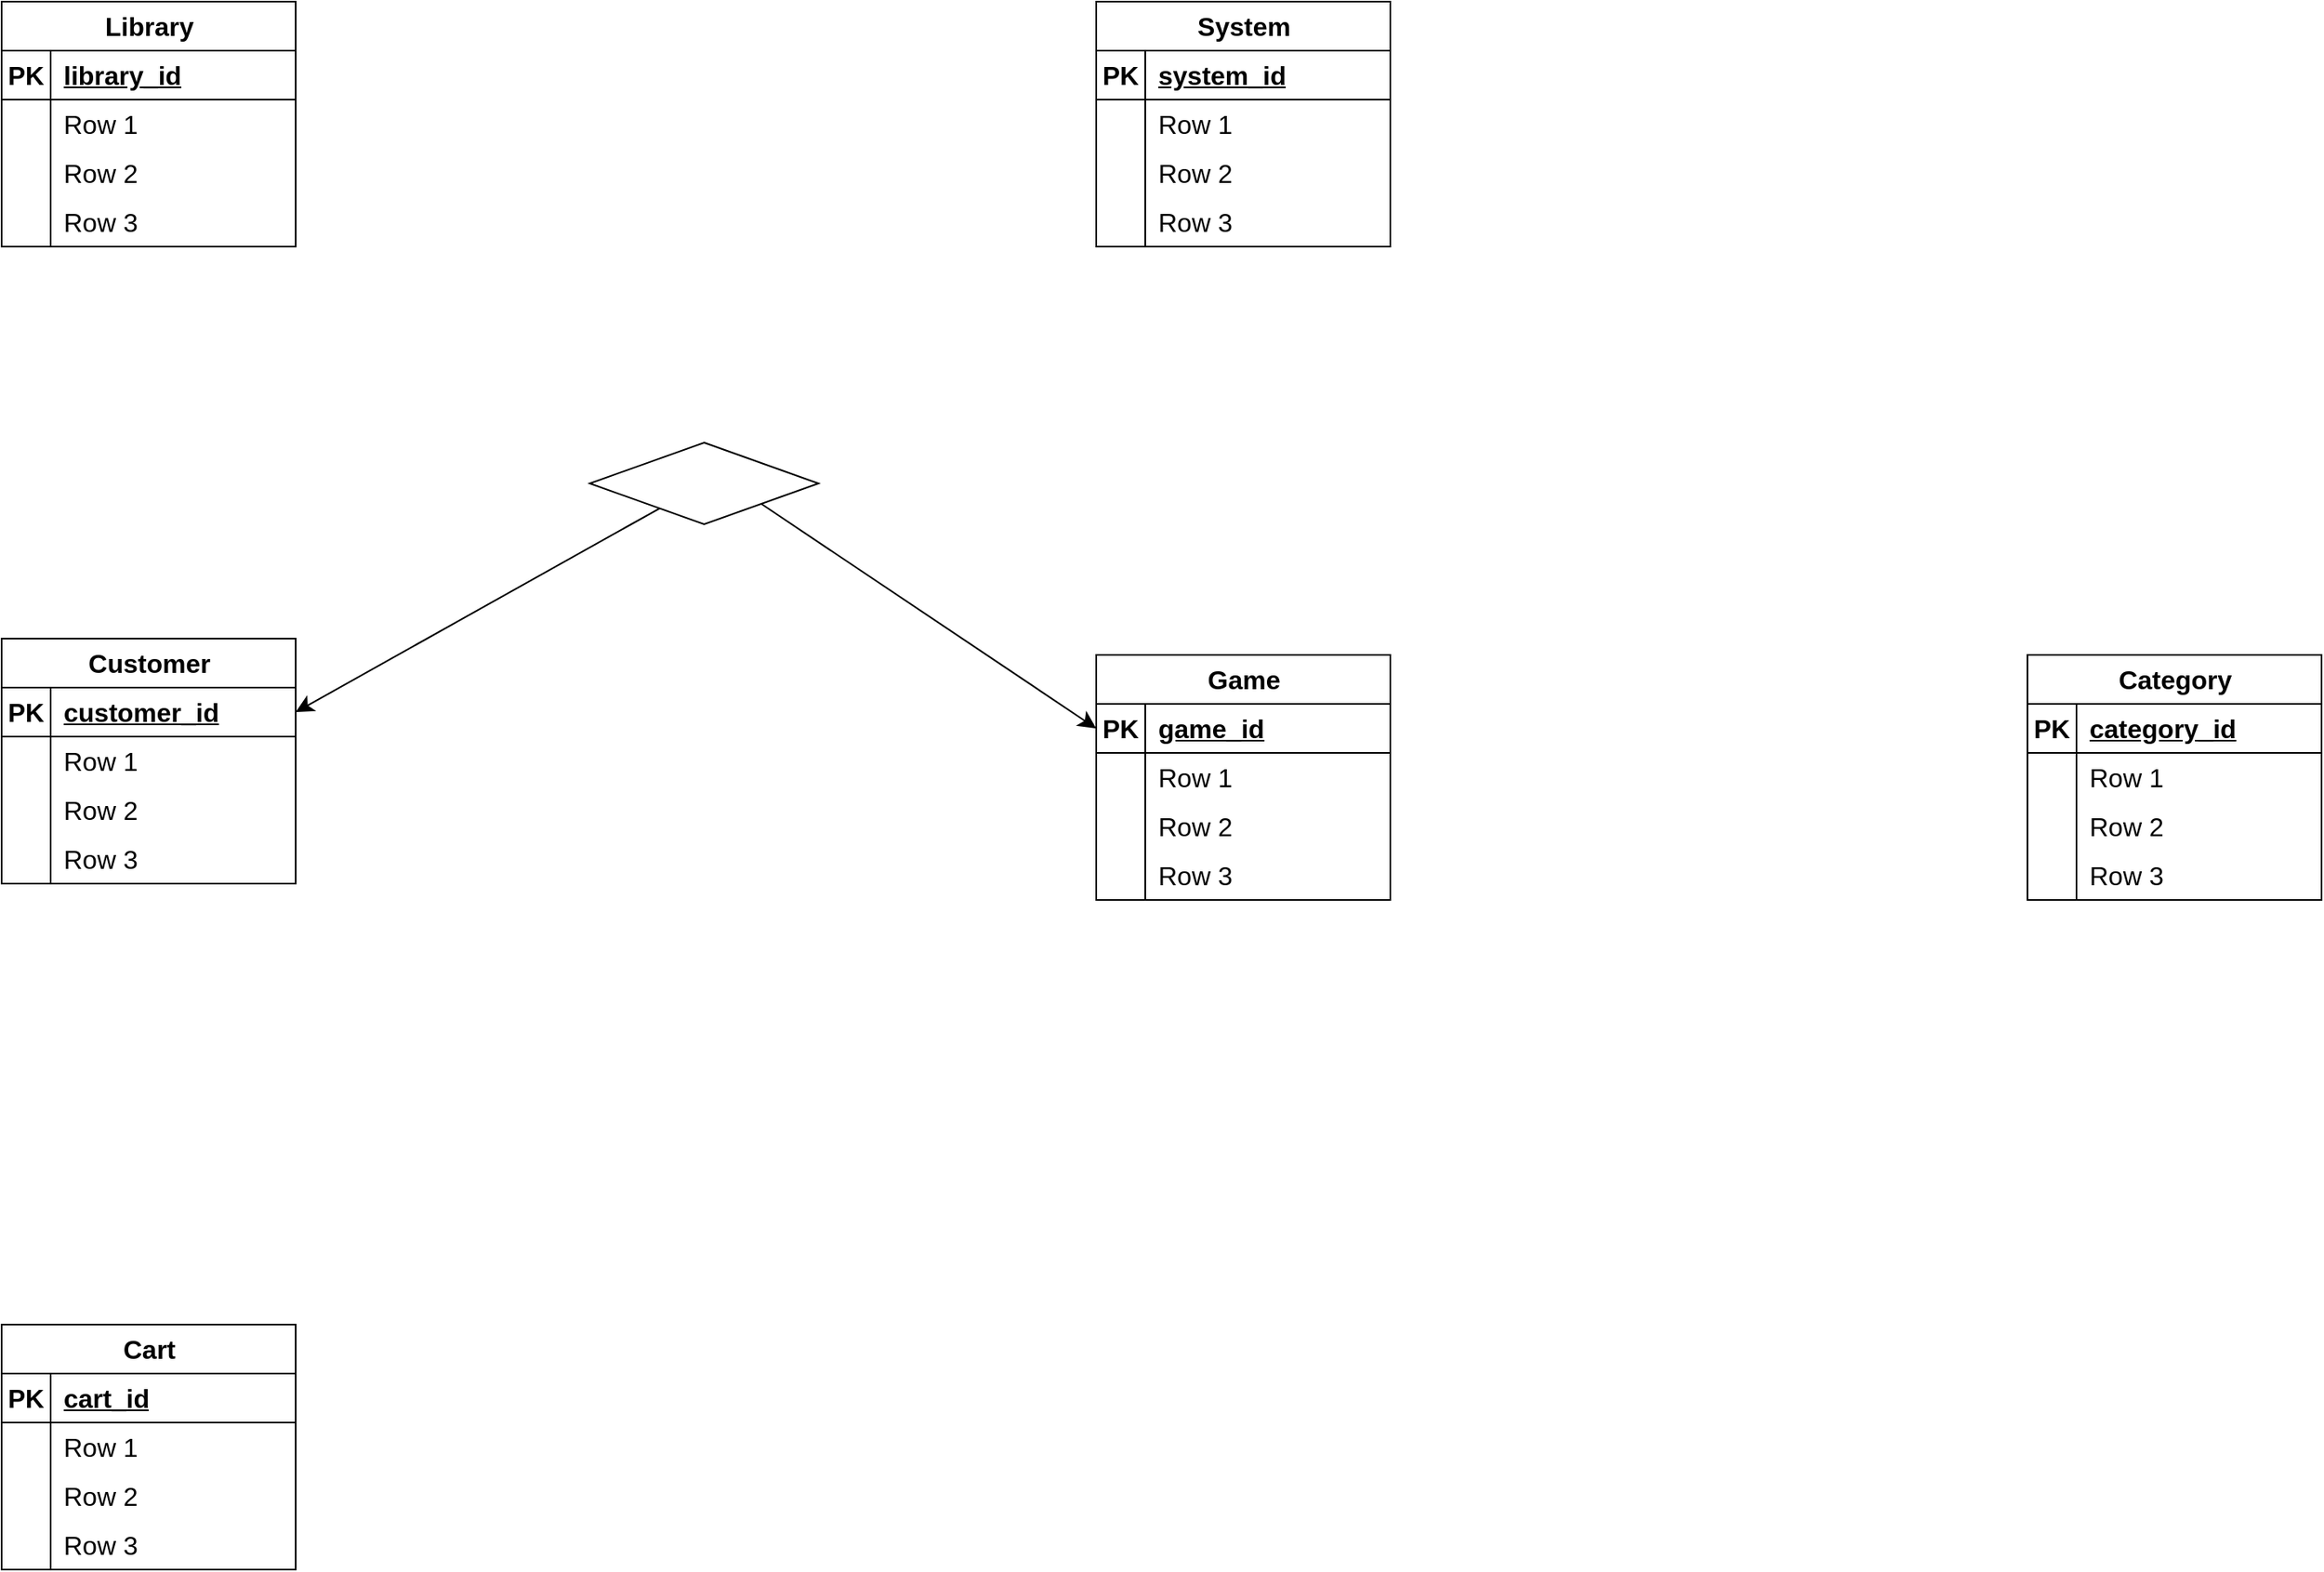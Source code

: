 <mxfile version="21.7.4" type="github">
  <diagram id="R2lEEEUBdFMjLlhIrx00" name="Page-1">
    <mxGraphModel dx="557" dy="1883" grid="1" gridSize="10" guides="1" tooltips="1" connect="1" arrows="1" fold="1" page="1" pageScale="1" pageWidth="850" pageHeight="1100" math="0" shadow="0" extFonts="Permanent Marker^https://fonts.googleapis.com/css?family=Permanent+Marker">
      <root>
        <mxCell id="0" />
        <mxCell id="1" parent="0" />
        <mxCell id="tIEbTYXE9k3YLR6m-8k2-75" value="Customer" style="shape=table;startSize=30;container=1;collapsible=1;childLayout=tableLayout;fixedRows=1;rowLines=0;fontStyle=1;align=center;resizeLast=1;html=1;fontSize=16;" vertex="1" parent="1">
          <mxGeometry x="250" y="190" width="180" height="150" as="geometry" />
        </mxCell>
        <mxCell id="tIEbTYXE9k3YLR6m-8k2-76" value="" style="shape=tableRow;horizontal=0;startSize=0;swimlaneHead=0;swimlaneBody=0;fillColor=none;collapsible=0;dropTarget=0;points=[[0,0.5],[1,0.5]];portConstraint=eastwest;top=0;left=0;right=0;bottom=1;fontSize=16;" vertex="1" parent="tIEbTYXE9k3YLR6m-8k2-75">
          <mxGeometry y="30" width="180" height="30" as="geometry" />
        </mxCell>
        <mxCell id="tIEbTYXE9k3YLR6m-8k2-77" value="PK" style="shape=partialRectangle;connectable=0;fillColor=none;top=0;left=0;bottom=0;right=0;fontStyle=1;overflow=hidden;whiteSpace=wrap;html=1;fontSize=16;" vertex="1" parent="tIEbTYXE9k3YLR6m-8k2-76">
          <mxGeometry width="30" height="30" as="geometry">
            <mxRectangle width="30" height="30" as="alternateBounds" />
          </mxGeometry>
        </mxCell>
        <mxCell id="tIEbTYXE9k3YLR6m-8k2-78" value="customer_id" style="shape=partialRectangle;connectable=0;fillColor=none;top=0;left=0;bottom=0;right=0;align=left;spacingLeft=6;fontStyle=5;overflow=hidden;whiteSpace=wrap;html=1;fontSize=16;" vertex="1" parent="tIEbTYXE9k3YLR6m-8k2-76">
          <mxGeometry x="30" width="150" height="30" as="geometry">
            <mxRectangle width="150" height="30" as="alternateBounds" />
          </mxGeometry>
        </mxCell>
        <mxCell id="tIEbTYXE9k3YLR6m-8k2-79" value="" style="shape=tableRow;horizontal=0;startSize=0;swimlaneHead=0;swimlaneBody=0;fillColor=none;collapsible=0;dropTarget=0;points=[[0,0.5],[1,0.5]];portConstraint=eastwest;top=0;left=0;right=0;bottom=0;fontSize=16;" vertex="1" parent="tIEbTYXE9k3YLR6m-8k2-75">
          <mxGeometry y="60" width="180" height="30" as="geometry" />
        </mxCell>
        <mxCell id="tIEbTYXE9k3YLR6m-8k2-80" value="" style="shape=partialRectangle;connectable=0;fillColor=none;top=0;left=0;bottom=0;right=0;editable=1;overflow=hidden;whiteSpace=wrap;html=1;fontSize=16;" vertex="1" parent="tIEbTYXE9k3YLR6m-8k2-79">
          <mxGeometry width="30" height="30" as="geometry">
            <mxRectangle width="30" height="30" as="alternateBounds" />
          </mxGeometry>
        </mxCell>
        <mxCell id="tIEbTYXE9k3YLR6m-8k2-81" value="Row 1" style="shape=partialRectangle;connectable=0;fillColor=none;top=0;left=0;bottom=0;right=0;align=left;spacingLeft=6;overflow=hidden;whiteSpace=wrap;html=1;fontSize=16;" vertex="1" parent="tIEbTYXE9k3YLR6m-8k2-79">
          <mxGeometry x="30" width="150" height="30" as="geometry">
            <mxRectangle width="150" height="30" as="alternateBounds" />
          </mxGeometry>
        </mxCell>
        <mxCell id="tIEbTYXE9k3YLR6m-8k2-82" value="" style="shape=tableRow;horizontal=0;startSize=0;swimlaneHead=0;swimlaneBody=0;fillColor=none;collapsible=0;dropTarget=0;points=[[0,0.5],[1,0.5]];portConstraint=eastwest;top=0;left=0;right=0;bottom=0;fontSize=16;" vertex="1" parent="tIEbTYXE9k3YLR6m-8k2-75">
          <mxGeometry y="90" width="180" height="30" as="geometry" />
        </mxCell>
        <mxCell id="tIEbTYXE9k3YLR6m-8k2-83" value="" style="shape=partialRectangle;connectable=0;fillColor=none;top=0;left=0;bottom=0;right=0;editable=1;overflow=hidden;whiteSpace=wrap;html=1;fontSize=16;" vertex="1" parent="tIEbTYXE9k3YLR6m-8k2-82">
          <mxGeometry width="30" height="30" as="geometry">
            <mxRectangle width="30" height="30" as="alternateBounds" />
          </mxGeometry>
        </mxCell>
        <mxCell id="tIEbTYXE9k3YLR6m-8k2-84" value="Row 2" style="shape=partialRectangle;connectable=0;fillColor=none;top=0;left=0;bottom=0;right=0;align=left;spacingLeft=6;overflow=hidden;whiteSpace=wrap;html=1;fontSize=16;" vertex="1" parent="tIEbTYXE9k3YLR6m-8k2-82">
          <mxGeometry x="30" width="150" height="30" as="geometry">
            <mxRectangle width="150" height="30" as="alternateBounds" />
          </mxGeometry>
        </mxCell>
        <mxCell id="tIEbTYXE9k3YLR6m-8k2-85" value="" style="shape=tableRow;horizontal=0;startSize=0;swimlaneHead=0;swimlaneBody=0;fillColor=none;collapsible=0;dropTarget=0;points=[[0,0.5],[1,0.5]];portConstraint=eastwest;top=0;left=0;right=0;bottom=0;fontSize=16;" vertex="1" parent="tIEbTYXE9k3YLR6m-8k2-75">
          <mxGeometry y="120" width="180" height="30" as="geometry" />
        </mxCell>
        <mxCell id="tIEbTYXE9k3YLR6m-8k2-86" value="" style="shape=partialRectangle;connectable=0;fillColor=none;top=0;left=0;bottom=0;right=0;editable=1;overflow=hidden;whiteSpace=wrap;html=1;fontSize=16;" vertex="1" parent="tIEbTYXE9k3YLR6m-8k2-85">
          <mxGeometry width="30" height="30" as="geometry">
            <mxRectangle width="30" height="30" as="alternateBounds" />
          </mxGeometry>
        </mxCell>
        <mxCell id="tIEbTYXE9k3YLR6m-8k2-87" value="Row 3" style="shape=partialRectangle;connectable=0;fillColor=none;top=0;left=0;bottom=0;right=0;align=left;spacingLeft=6;overflow=hidden;whiteSpace=wrap;html=1;fontSize=16;" vertex="1" parent="tIEbTYXE9k3YLR6m-8k2-85">
          <mxGeometry x="30" width="150" height="30" as="geometry">
            <mxRectangle width="150" height="30" as="alternateBounds" />
          </mxGeometry>
        </mxCell>
        <mxCell id="tIEbTYXE9k3YLR6m-8k2-88" value="Game" style="shape=table;startSize=30;container=1;collapsible=1;childLayout=tableLayout;fixedRows=1;rowLines=0;fontStyle=1;align=center;resizeLast=1;html=1;fontSize=16;" vertex="1" parent="1">
          <mxGeometry x="920" y="200" width="180" height="150" as="geometry" />
        </mxCell>
        <mxCell id="tIEbTYXE9k3YLR6m-8k2-89" value="" style="shape=tableRow;horizontal=0;startSize=0;swimlaneHead=0;swimlaneBody=0;fillColor=none;collapsible=0;dropTarget=0;points=[[0,0.5],[1,0.5]];portConstraint=eastwest;top=0;left=0;right=0;bottom=1;fontSize=16;" vertex="1" parent="tIEbTYXE9k3YLR6m-8k2-88">
          <mxGeometry y="30" width="180" height="30" as="geometry" />
        </mxCell>
        <mxCell id="tIEbTYXE9k3YLR6m-8k2-90" value="PK" style="shape=partialRectangle;connectable=0;fillColor=none;top=0;left=0;bottom=0;right=0;fontStyle=1;overflow=hidden;whiteSpace=wrap;html=1;fontSize=16;" vertex="1" parent="tIEbTYXE9k3YLR6m-8k2-89">
          <mxGeometry width="30" height="30" as="geometry">
            <mxRectangle width="30" height="30" as="alternateBounds" />
          </mxGeometry>
        </mxCell>
        <mxCell id="tIEbTYXE9k3YLR6m-8k2-91" value="game_id" style="shape=partialRectangle;connectable=0;fillColor=none;top=0;left=0;bottom=0;right=0;align=left;spacingLeft=6;fontStyle=5;overflow=hidden;whiteSpace=wrap;html=1;fontSize=16;" vertex="1" parent="tIEbTYXE9k3YLR6m-8k2-89">
          <mxGeometry x="30" width="150" height="30" as="geometry">
            <mxRectangle width="150" height="30" as="alternateBounds" />
          </mxGeometry>
        </mxCell>
        <mxCell id="tIEbTYXE9k3YLR6m-8k2-92" value="" style="shape=tableRow;horizontal=0;startSize=0;swimlaneHead=0;swimlaneBody=0;fillColor=none;collapsible=0;dropTarget=0;points=[[0,0.5],[1,0.5]];portConstraint=eastwest;top=0;left=0;right=0;bottom=0;fontSize=16;" vertex="1" parent="tIEbTYXE9k3YLR6m-8k2-88">
          <mxGeometry y="60" width="180" height="30" as="geometry" />
        </mxCell>
        <mxCell id="tIEbTYXE9k3YLR6m-8k2-93" value="" style="shape=partialRectangle;connectable=0;fillColor=none;top=0;left=0;bottom=0;right=0;editable=1;overflow=hidden;whiteSpace=wrap;html=1;fontSize=16;" vertex="1" parent="tIEbTYXE9k3YLR6m-8k2-92">
          <mxGeometry width="30" height="30" as="geometry">
            <mxRectangle width="30" height="30" as="alternateBounds" />
          </mxGeometry>
        </mxCell>
        <mxCell id="tIEbTYXE9k3YLR6m-8k2-94" value="Row 1" style="shape=partialRectangle;connectable=0;fillColor=none;top=0;left=0;bottom=0;right=0;align=left;spacingLeft=6;overflow=hidden;whiteSpace=wrap;html=1;fontSize=16;" vertex="1" parent="tIEbTYXE9k3YLR6m-8k2-92">
          <mxGeometry x="30" width="150" height="30" as="geometry">
            <mxRectangle width="150" height="30" as="alternateBounds" />
          </mxGeometry>
        </mxCell>
        <mxCell id="tIEbTYXE9k3YLR6m-8k2-95" value="" style="shape=tableRow;horizontal=0;startSize=0;swimlaneHead=0;swimlaneBody=0;fillColor=none;collapsible=0;dropTarget=0;points=[[0,0.5],[1,0.5]];portConstraint=eastwest;top=0;left=0;right=0;bottom=0;fontSize=16;" vertex="1" parent="tIEbTYXE9k3YLR6m-8k2-88">
          <mxGeometry y="90" width="180" height="30" as="geometry" />
        </mxCell>
        <mxCell id="tIEbTYXE9k3YLR6m-8k2-96" value="" style="shape=partialRectangle;connectable=0;fillColor=none;top=0;left=0;bottom=0;right=0;editable=1;overflow=hidden;whiteSpace=wrap;html=1;fontSize=16;" vertex="1" parent="tIEbTYXE9k3YLR6m-8k2-95">
          <mxGeometry width="30" height="30" as="geometry">
            <mxRectangle width="30" height="30" as="alternateBounds" />
          </mxGeometry>
        </mxCell>
        <mxCell id="tIEbTYXE9k3YLR6m-8k2-97" value="Row 2" style="shape=partialRectangle;connectable=0;fillColor=none;top=0;left=0;bottom=0;right=0;align=left;spacingLeft=6;overflow=hidden;whiteSpace=wrap;html=1;fontSize=16;" vertex="1" parent="tIEbTYXE9k3YLR6m-8k2-95">
          <mxGeometry x="30" width="150" height="30" as="geometry">
            <mxRectangle width="150" height="30" as="alternateBounds" />
          </mxGeometry>
        </mxCell>
        <mxCell id="tIEbTYXE9k3YLR6m-8k2-98" value="" style="shape=tableRow;horizontal=0;startSize=0;swimlaneHead=0;swimlaneBody=0;fillColor=none;collapsible=0;dropTarget=0;points=[[0,0.5],[1,0.5]];portConstraint=eastwest;top=0;left=0;right=0;bottom=0;fontSize=16;" vertex="1" parent="tIEbTYXE9k3YLR6m-8k2-88">
          <mxGeometry y="120" width="180" height="30" as="geometry" />
        </mxCell>
        <mxCell id="tIEbTYXE9k3YLR6m-8k2-99" value="" style="shape=partialRectangle;connectable=0;fillColor=none;top=0;left=0;bottom=0;right=0;editable=1;overflow=hidden;whiteSpace=wrap;html=1;fontSize=16;" vertex="1" parent="tIEbTYXE9k3YLR6m-8k2-98">
          <mxGeometry width="30" height="30" as="geometry">
            <mxRectangle width="30" height="30" as="alternateBounds" />
          </mxGeometry>
        </mxCell>
        <mxCell id="tIEbTYXE9k3YLR6m-8k2-100" value="Row 3" style="shape=partialRectangle;connectable=0;fillColor=none;top=0;left=0;bottom=0;right=0;align=left;spacingLeft=6;overflow=hidden;whiteSpace=wrap;html=1;fontSize=16;" vertex="1" parent="tIEbTYXE9k3YLR6m-8k2-98">
          <mxGeometry x="30" width="150" height="30" as="geometry">
            <mxRectangle width="150" height="30" as="alternateBounds" />
          </mxGeometry>
        </mxCell>
        <mxCell id="tIEbTYXE9k3YLR6m-8k2-101" value="Library" style="shape=table;startSize=30;container=1;collapsible=1;childLayout=tableLayout;fixedRows=1;rowLines=0;fontStyle=1;align=center;resizeLast=1;html=1;fontSize=16;" vertex="1" parent="1">
          <mxGeometry x="250" y="-200" width="180" height="150" as="geometry" />
        </mxCell>
        <mxCell id="tIEbTYXE9k3YLR6m-8k2-102" value="" style="shape=tableRow;horizontal=0;startSize=0;swimlaneHead=0;swimlaneBody=0;fillColor=none;collapsible=0;dropTarget=0;points=[[0,0.5],[1,0.5]];portConstraint=eastwest;top=0;left=0;right=0;bottom=1;fontSize=16;" vertex="1" parent="tIEbTYXE9k3YLR6m-8k2-101">
          <mxGeometry y="30" width="180" height="30" as="geometry" />
        </mxCell>
        <mxCell id="tIEbTYXE9k3YLR6m-8k2-103" value="PK" style="shape=partialRectangle;connectable=0;fillColor=none;top=0;left=0;bottom=0;right=0;fontStyle=1;overflow=hidden;whiteSpace=wrap;html=1;fontSize=16;" vertex="1" parent="tIEbTYXE9k3YLR6m-8k2-102">
          <mxGeometry width="30" height="30" as="geometry">
            <mxRectangle width="30" height="30" as="alternateBounds" />
          </mxGeometry>
        </mxCell>
        <mxCell id="tIEbTYXE9k3YLR6m-8k2-104" value="library_id" style="shape=partialRectangle;connectable=0;fillColor=none;top=0;left=0;bottom=0;right=0;align=left;spacingLeft=6;fontStyle=5;overflow=hidden;whiteSpace=wrap;html=1;fontSize=16;" vertex="1" parent="tIEbTYXE9k3YLR6m-8k2-102">
          <mxGeometry x="30" width="150" height="30" as="geometry">
            <mxRectangle width="150" height="30" as="alternateBounds" />
          </mxGeometry>
        </mxCell>
        <mxCell id="tIEbTYXE9k3YLR6m-8k2-105" value="" style="shape=tableRow;horizontal=0;startSize=0;swimlaneHead=0;swimlaneBody=0;fillColor=none;collapsible=0;dropTarget=0;points=[[0,0.5],[1,0.5]];portConstraint=eastwest;top=0;left=0;right=0;bottom=0;fontSize=16;" vertex="1" parent="tIEbTYXE9k3YLR6m-8k2-101">
          <mxGeometry y="60" width="180" height="30" as="geometry" />
        </mxCell>
        <mxCell id="tIEbTYXE9k3YLR6m-8k2-106" value="" style="shape=partialRectangle;connectable=0;fillColor=none;top=0;left=0;bottom=0;right=0;editable=1;overflow=hidden;whiteSpace=wrap;html=1;fontSize=16;" vertex="1" parent="tIEbTYXE9k3YLR6m-8k2-105">
          <mxGeometry width="30" height="30" as="geometry">
            <mxRectangle width="30" height="30" as="alternateBounds" />
          </mxGeometry>
        </mxCell>
        <mxCell id="tIEbTYXE9k3YLR6m-8k2-107" value="Row 1" style="shape=partialRectangle;connectable=0;fillColor=none;top=0;left=0;bottom=0;right=0;align=left;spacingLeft=6;overflow=hidden;whiteSpace=wrap;html=1;fontSize=16;" vertex="1" parent="tIEbTYXE9k3YLR6m-8k2-105">
          <mxGeometry x="30" width="150" height="30" as="geometry">
            <mxRectangle width="150" height="30" as="alternateBounds" />
          </mxGeometry>
        </mxCell>
        <mxCell id="tIEbTYXE9k3YLR6m-8k2-108" value="" style="shape=tableRow;horizontal=0;startSize=0;swimlaneHead=0;swimlaneBody=0;fillColor=none;collapsible=0;dropTarget=0;points=[[0,0.5],[1,0.5]];portConstraint=eastwest;top=0;left=0;right=0;bottom=0;fontSize=16;" vertex="1" parent="tIEbTYXE9k3YLR6m-8k2-101">
          <mxGeometry y="90" width="180" height="30" as="geometry" />
        </mxCell>
        <mxCell id="tIEbTYXE9k3YLR6m-8k2-109" value="" style="shape=partialRectangle;connectable=0;fillColor=none;top=0;left=0;bottom=0;right=0;editable=1;overflow=hidden;whiteSpace=wrap;html=1;fontSize=16;" vertex="1" parent="tIEbTYXE9k3YLR6m-8k2-108">
          <mxGeometry width="30" height="30" as="geometry">
            <mxRectangle width="30" height="30" as="alternateBounds" />
          </mxGeometry>
        </mxCell>
        <mxCell id="tIEbTYXE9k3YLR6m-8k2-110" value="Row 2" style="shape=partialRectangle;connectable=0;fillColor=none;top=0;left=0;bottom=0;right=0;align=left;spacingLeft=6;overflow=hidden;whiteSpace=wrap;html=1;fontSize=16;" vertex="1" parent="tIEbTYXE9k3YLR6m-8k2-108">
          <mxGeometry x="30" width="150" height="30" as="geometry">
            <mxRectangle width="150" height="30" as="alternateBounds" />
          </mxGeometry>
        </mxCell>
        <mxCell id="tIEbTYXE9k3YLR6m-8k2-111" value="" style="shape=tableRow;horizontal=0;startSize=0;swimlaneHead=0;swimlaneBody=0;fillColor=none;collapsible=0;dropTarget=0;points=[[0,0.5],[1,0.5]];portConstraint=eastwest;top=0;left=0;right=0;bottom=0;fontSize=16;" vertex="1" parent="tIEbTYXE9k3YLR6m-8k2-101">
          <mxGeometry y="120" width="180" height="30" as="geometry" />
        </mxCell>
        <mxCell id="tIEbTYXE9k3YLR6m-8k2-112" value="" style="shape=partialRectangle;connectable=0;fillColor=none;top=0;left=0;bottom=0;right=0;editable=1;overflow=hidden;whiteSpace=wrap;html=1;fontSize=16;" vertex="1" parent="tIEbTYXE9k3YLR6m-8k2-111">
          <mxGeometry width="30" height="30" as="geometry">
            <mxRectangle width="30" height="30" as="alternateBounds" />
          </mxGeometry>
        </mxCell>
        <mxCell id="tIEbTYXE9k3YLR6m-8k2-113" value="Row 3" style="shape=partialRectangle;connectable=0;fillColor=none;top=0;left=0;bottom=0;right=0;align=left;spacingLeft=6;overflow=hidden;whiteSpace=wrap;html=1;fontSize=16;" vertex="1" parent="tIEbTYXE9k3YLR6m-8k2-111">
          <mxGeometry x="30" width="150" height="30" as="geometry">
            <mxRectangle width="150" height="30" as="alternateBounds" />
          </mxGeometry>
        </mxCell>
        <mxCell id="tIEbTYXE9k3YLR6m-8k2-114" value="System" style="shape=table;startSize=30;container=1;collapsible=1;childLayout=tableLayout;fixedRows=1;rowLines=0;fontStyle=1;align=center;resizeLast=1;html=1;fontSize=16;" vertex="1" parent="1">
          <mxGeometry x="920" y="-200" width="180" height="150" as="geometry" />
        </mxCell>
        <mxCell id="tIEbTYXE9k3YLR6m-8k2-115" value="" style="shape=tableRow;horizontal=0;startSize=0;swimlaneHead=0;swimlaneBody=0;fillColor=none;collapsible=0;dropTarget=0;points=[[0,0.5],[1,0.5]];portConstraint=eastwest;top=0;left=0;right=0;bottom=1;fontSize=16;" vertex="1" parent="tIEbTYXE9k3YLR6m-8k2-114">
          <mxGeometry y="30" width="180" height="30" as="geometry" />
        </mxCell>
        <mxCell id="tIEbTYXE9k3YLR6m-8k2-116" value="PK" style="shape=partialRectangle;connectable=0;fillColor=none;top=0;left=0;bottom=0;right=0;fontStyle=1;overflow=hidden;whiteSpace=wrap;html=1;fontSize=16;" vertex="1" parent="tIEbTYXE9k3YLR6m-8k2-115">
          <mxGeometry width="30" height="30" as="geometry">
            <mxRectangle width="30" height="30" as="alternateBounds" />
          </mxGeometry>
        </mxCell>
        <mxCell id="tIEbTYXE9k3YLR6m-8k2-117" value="system_id" style="shape=partialRectangle;connectable=0;fillColor=none;top=0;left=0;bottom=0;right=0;align=left;spacingLeft=6;fontStyle=5;overflow=hidden;whiteSpace=wrap;html=1;fontSize=16;" vertex="1" parent="tIEbTYXE9k3YLR6m-8k2-115">
          <mxGeometry x="30" width="150" height="30" as="geometry">
            <mxRectangle width="150" height="30" as="alternateBounds" />
          </mxGeometry>
        </mxCell>
        <mxCell id="tIEbTYXE9k3YLR6m-8k2-118" value="" style="shape=tableRow;horizontal=0;startSize=0;swimlaneHead=0;swimlaneBody=0;fillColor=none;collapsible=0;dropTarget=0;points=[[0,0.5],[1,0.5]];portConstraint=eastwest;top=0;left=0;right=0;bottom=0;fontSize=16;" vertex="1" parent="tIEbTYXE9k3YLR6m-8k2-114">
          <mxGeometry y="60" width="180" height="30" as="geometry" />
        </mxCell>
        <mxCell id="tIEbTYXE9k3YLR6m-8k2-119" value="" style="shape=partialRectangle;connectable=0;fillColor=none;top=0;left=0;bottom=0;right=0;editable=1;overflow=hidden;whiteSpace=wrap;html=1;fontSize=16;" vertex="1" parent="tIEbTYXE9k3YLR6m-8k2-118">
          <mxGeometry width="30" height="30" as="geometry">
            <mxRectangle width="30" height="30" as="alternateBounds" />
          </mxGeometry>
        </mxCell>
        <mxCell id="tIEbTYXE9k3YLR6m-8k2-120" value="Row 1" style="shape=partialRectangle;connectable=0;fillColor=none;top=0;left=0;bottom=0;right=0;align=left;spacingLeft=6;overflow=hidden;whiteSpace=wrap;html=1;fontSize=16;" vertex="1" parent="tIEbTYXE9k3YLR6m-8k2-118">
          <mxGeometry x="30" width="150" height="30" as="geometry">
            <mxRectangle width="150" height="30" as="alternateBounds" />
          </mxGeometry>
        </mxCell>
        <mxCell id="tIEbTYXE9k3YLR6m-8k2-121" value="" style="shape=tableRow;horizontal=0;startSize=0;swimlaneHead=0;swimlaneBody=0;fillColor=none;collapsible=0;dropTarget=0;points=[[0,0.5],[1,0.5]];portConstraint=eastwest;top=0;left=0;right=0;bottom=0;fontSize=16;" vertex="1" parent="tIEbTYXE9k3YLR6m-8k2-114">
          <mxGeometry y="90" width="180" height="30" as="geometry" />
        </mxCell>
        <mxCell id="tIEbTYXE9k3YLR6m-8k2-122" value="" style="shape=partialRectangle;connectable=0;fillColor=none;top=0;left=0;bottom=0;right=0;editable=1;overflow=hidden;whiteSpace=wrap;html=1;fontSize=16;" vertex="1" parent="tIEbTYXE9k3YLR6m-8k2-121">
          <mxGeometry width="30" height="30" as="geometry">
            <mxRectangle width="30" height="30" as="alternateBounds" />
          </mxGeometry>
        </mxCell>
        <mxCell id="tIEbTYXE9k3YLR6m-8k2-123" value="Row 2" style="shape=partialRectangle;connectable=0;fillColor=none;top=0;left=0;bottom=0;right=0;align=left;spacingLeft=6;overflow=hidden;whiteSpace=wrap;html=1;fontSize=16;" vertex="1" parent="tIEbTYXE9k3YLR6m-8k2-121">
          <mxGeometry x="30" width="150" height="30" as="geometry">
            <mxRectangle width="150" height="30" as="alternateBounds" />
          </mxGeometry>
        </mxCell>
        <mxCell id="tIEbTYXE9k3YLR6m-8k2-124" value="" style="shape=tableRow;horizontal=0;startSize=0;swimlaneHead=0;swimlaneBody=0;fillColor=none;collapsible=0;dropTarget=0;points=[[0,0.5],[1,0.5]];portConstraint=eastwest;top=0;left=0;right=0;bottom=0;fontSize=16;" vertex="1" parent="tIEbTYXE9k3YLR6m-8k2-114">
          <mxGeometry y="120" width="180" height="30" as="geometry" />
        </mxCell>
        <mxCell id="tIEbTYXE9k3YLR6m-8k2-125" value="" style="shape=partialRectangle;connectable=0;fillColor=none;top=0;left=0;bottom=0;right=0;editable=1;overflow=hidden;whiteSpace=wrap;html=1;fontSize=16;" vertex="1" parent="tIEbTYXE9k3YLR6m-8k2-124">
          <mxGeometry width="30" height="30" as="geometry">
            <mxRectangle width="30" height="30" as="alternateBounds" />
          </mxGeometry>
        </mxCell>
        <mxCell id="tIEbTYXE9k3YLR6m-8k2-126" value="Row 3" style="shape=partialRectangle;connectable=0;fillColor=none;top=0;left=0;bottom=0;right=0;align=left;spacingLeft=6;overflow=hidden;whiteSpace=wrap;html=1;fontSize=16;" vertex="1" parent="tIEbTYXE9k3YLR6m-8k2-124">
          <mxGeometry x="30" width="150" height="30" as="geometry">
            <mxRectangle width="150" height="30" as="alternateBounds" />
          </mxGeometry>
        </mxCell>
        <mxCell id="tIEbTYXE9k3YLR6m-8k2-127" value="Category" style="shape=table;startSize=30;container=1;collapsible=1;childLayout=tableLayout;fixedRows=1;rowLines=0;fontStyle=1;align=center;resizeLast=1;html=1;fontSize=16;" vertex="1" parent="1">
          <mxGeometry x="1490" y="200" width="180" height="150" as="geometry" />
        </mxCell>
        <mxCell id="tIEbTYXE9k3YLR6m-8k2-128" value="" style="shape=tableRow;horizontal=0;startSize=0;swimlaneHead=0;swimlaneBody=0;fillColor=none;collapsible=0;dropTarget=0;points=[[0,0.5],[1,0.5]];portConstraint=eastwest;top=0;left=0;right=0;bottom=1;fontSize=16;" vertex="1" parent="tIEbTYXE9k3YLR6m-8k2-127">
          <mxGeometry y="30" width="180" height="30" as="geometry" />
        </mxCell>
        <mxCell id="tIEbTYXE9k3YLR6m-8k2-129" value="PK" style="shape=partialRectangle;connectable=0;fillColor=none;top=0;left=0;bottom=0;right=0;fontStyle=1;overflow=hidden;whiteSpace=wrap;html=1;fontSize=16;" vertex="1" parent="tIEbTYXE9k3YLR6m-8k2-128">
          <mxGeometry width="30" height="30" as="geometry">
            <mxRectangle width="30" height="30" as="alternateBounds" />
          </mxGeometry>
        </mxCell>
        <mxCell id="tIEbTYXE9k3YLR6m-8k2-130" value="category_id" style="shape=partialRectangle;connectable=0;fillColor=none;top=0;left=0;bottom=0;right=0;align=left;spacingLeft=6;fontStyle=5;overflow=hidden;whiteSpace=wrap;html=1;fontSize=16;" vertex="1" parent="tIEbTYXE9k3YLR6m-8k2-128">
          <mxGeometry x="30" width="150" height="30" as="geometry">
            <mxRectangle width="150" height="30" as="alternateBounds" />
          </mxGeometry>
        </mxCell>
        <mxCell id="tIEbTYXE9k3YLR6m-8k2-131" value="" style="shape=tableRow;horizontal=0;startSize=0;swimlaneHead=0;swimlaneBody=0;fillColor=none;collapsible=0;dropTarget=0;points=[[0,0.5],[1,0.5]];portConstraint=eastwest;top=0;left=0;right=0;bottom=0;fontSize=16;" vertex="1" parent="tIEbTYXE9k3YLR6m-8k2-127">
          <mxGeometry y="60" width="180" height="30" as="geometry" />
        </mxCell>
        <mxCell id="tIEbTYXE9k3YLR6m-8k2-132" value="" style="shape=partialRectangle;connectable=0;fillColor=none;top=0;left=0;bottom=0;right=0;editable=1;overflow=hidden;whiteSpace=wrap;html=1;fontSize=16;" vertex="1" parent="tIEbTYXE9k3YLR6m-8k2-131">
          <mxGeometry width="30" height="30" as="geometry">
            <mxRectangle width="30" height="30" as="alternateBounds" />
          </mxGeometry>
        </mxCell>
        <mxCell id="tIEbTYXE9k3YLR6m-8k2-133" value="Row 1" style="shape=partialRectangle;connectable=0;fillColor=none;top=0;left=0;bottom=0;right=0;align=left;spacingLeft=6;overflow=hidden;whiteSpace=wrap;html=1;fontSize=16;" vertex="1" parent="tIEbTYXE9k3YLR6m-8k2-131">
          <mxGeometry x="30" width="150" height="30" as="geometry">
            <mxRectangle width="150" height="30" as="alternateBounds" />
          </mxGeometry>
        </mxCell>
        <mxCell id="tIEbTYXE9k3YLR6m-8k2-134" value="" style="shape=tableRow;horizontal=0;startSize=0;swimlaneHead=0;swimlaneBody=0;fillColor=none;collapsible=0;dropTarget=0;points=[[0,0.5],[1,0.5]];portConstraint=eastwest;top=0;left=0;right=0;bottom=0;fontSize=16;" vertex="1" parent="tIEbTYXE9k3YLR6m-8k2-127">
          <mxGeometry y="90" width="180" height="30" as="geometry" />
        </mxCell>
        <mxCell id="tIEbTYXE9k3YLR6m-8k2-135" value="" style="shape=partialRectangle;connectable=0;fillColor=none;top=0;left=0;bottom=0;right=0;editable=1;overflow=hidden;whiteSpace=wrap;html=1;fontSize=16;" vertex="1" parent="tIEbTYXE9k3YLR6m-8k2-134">
          <mxGeometry width="30" height="30" as="geometry">
            <mxRectangle width="30" height="30" as="alternateBounds" />
          </mxGeometry>
        </mxCell>
        <mxCell id="tIEbTYXE9k3YLR6m-8k2-136" value="Row 2" style="shape=partialRectangle;connectable=0;fillColor=none;top=0;left=0;bottom=0;right=0;align=left;spacingLeft=6;overflow=hidden;whiteSpace=wrap;html=1;fontSize=16;" vertex="1" parent="tIEbTYXE9k3YLR6m-8k2-134">
          <mxGeometry x="30" width="150" height="30" as="geometry">
            <mxRectangle width="150" height="30" as="alternateBounds" />
          </mxGeometry>
        </mxCell>
        <mxCell id="tIEbTYXE9k3YLR6m-8k2-137" value="" style="shape=tableRow;horizontal=0;startSize=0;swimlaneHead=0;swimlaneBody=0;fillColor=none;collapsible=0;dropTarget=0;points=[[0,0.5],[1,0.5]];portConstraint=eastwest;top=0;left=0;right=0;bottom=0;fontSize=16;" vertex="1" parent="tIEbTYXE9k3YLR6m-8k2-127">
          <mxGeometry y="120" width="180" height="30" as="geometry" />
        </mxCell>
        <mxCell id="tIEbTYXE9k3YLR6m-8k2-138" value="" style="shape=partialRectangle;connectable=0;fillColor=none;top=0;left=0;bottom=0;right=0;editable=1;overflow=hidden;whiteSpace=wrap;html=1;fontSize=16;" vertex="1" parent="tIEbTYXE9k3YLR6m-8k2-137">
          <mxGeometry width="30" height="30" as="geometry">
            <mxRectangle width="30" height="30" as="alternateBounds" />
          </mxGeometry>
        </mxCell>
        <mxCell id="tIEbTYXE9k3YLR6m-8k2-139" value="Row 3" style="shape=partialRectangle;connectable=0;fillColor=none;top=0;left=0;bottom=0;right=0;align=left;spacingLeft=6;overflow=hidden;whiteSpace=wrap;html=1;fontSize=16;" vertex="1" parent="tIEbTYXE9k3YLR6m-8k2-137">
          <mxGeometry x="30" width="150" height="30" as="geometry">
            <mxRectangle width="150" height="30" as="alternateBounds" />
          </mxGeometry>
        </mxCell>
        <mxCell id="tIEbTYXE9k3YLR6m-8k2-144" value="Cart" style="shape=table;startSize=30;container=1;collapsible=1;childLayout=tableLayout;fixedRows=1;rowLines=0;fontStyle=1;align=center;resizeLast=1;html=1;fontSize=16;" vertex="1" parent="1">
          <mxGeometry x="250" y="610" width="180" height="150" as="geometry" />
        </mxCell>
        <mxCell id="tIEbTYXE9k3YLR6m-8k2-145" value="" style="shape=tableRow;horizontal=0;startSize=0;swimlaneHead=0;swimlaneBody=0;fillColor=none;collapsible=0;dropTarget=0;points=[[0,0.5],[1,0.5]];portConstraint=eastwest;top=0;left=0;right=0;bottom=1;fontSize=16;" vertex="1" parent="tIEbTYXE9k3YLR6m-8k2-144">
          <mxGeometry y="30" width="180" height="30" as="geometry" />
        </mxCell>
        <mxCell id="tIEbTYXE9k3YLR6m-8k2-146" value="PK" style="shape=partialRectangle;connectable=0;fillColor=none;top=0;left=0;bottom=0;right=0;fontStyle=1;overflow=hidden;whiteSpace=wrap;html=1;fontSize=16;" vertex="1" parent="tIEbTYXE9k3YLR6m-8k2-145">
          <mxGeometry width="30" height="30" as="geometry">
            <mxRectangle width="30" height="30" as="alternateBounds" />
          </mxGeometry>
        </mxCell>
        <mxCell id="tIEbTYXE9k3YLR6m-8k2-147" value="cart_id" style="shape=partialRectangle;connectable=0;fillColor=none;top=0;left=0;bottom=0;right=0;align=left;spacingLeft=6;fontStyle=5;overflow=hidden;whiteSpace=wrap;html=1;fontSize=16;" vertex="1" parent="tIEbTYXE9k3YLR6m-8k2-145">
          <mxGeometry x="30" width="150" height="30" as="geometry">
            <mxRectangle width="150" height="30" as="alternateBounds" />
          </mxGeometry>
        </mxCell>
        <mxCell id="tIEbTYXE9k3YLR6m-8k2-148" value="" style="shape=tableRow;horizontal=0;startSize=0;swimlaneHead=0;swimlaneBody=0;fillColor=none;collapsible=0;dropTarget=0;points=[[0,0.5],[1,0.5]];portConstraint=eastwest;top=0;left=0;right=0;bottom=0;fontSize=16;" vertex="1" parent="tIEbTYXE9k3YLR6m-8k2-144">
          <mxGeometry y="60" width="180" height="30" as="geometry" />
        </mxCell>
        <mxCell id="tIEbTYXE9k3YLR6m-8k2-149" value="" style="shape=partialRectangle;connectable=0;fillColor=none;top=0;left=0;bottom=0;right=0;editable=1;overflow=hidden;whiteSpace=wrap;html=1;fontSize=16;" vertex="1" parent="tIEbTYXE9k3YLR6m-8k2-148">
          <mxGeometry width="30" height="30" as="geometry">
            <mxRectangle width="30" height="30" as="alternateBounds" />
          </mxGeometry>
        </mxCell>
        <mxCell id="tIEbTYXE9k3YLR6m-8k2-150" value="Row 1" style="shape=partialRectangle;connectable=0;fillColor=none;top=0;left=0;bottom=0;right=0;align=left;spacingLeft=6;overflow=hidden;whiteSpace=wrap;html=1;fontSize=16;" vertex="1" parent="tIEbTYXE9k3YLR6m-8k2-148">
          <mxGeometry x="30" width="150" height="30" as="geometry">
            <mxRectangle width="150" height="30" as="alternateBounds" />
          </mxGeometry>
        </mxCell>
        <mxCell id="tIEbTYXE9k3YLR6m-8k2-151" value="" style="shape=tableRow;horizontal=0;startSize=0;swimlaneHead=0;swimlaneBody=0;fillColor=none;collapsible=0;dropTarget=0;points=[[0,0.5],[1,0.5]];portConstraint=eastwest;top=0;left=0;right=0;bottom=0;fontSize=16;" vertex="1" parent="tIEbTYXE9k3YLR6m-8k2-144">
          <mxGeometry y="90" width="180" height="30" as="geometry" />
        </mxCell>
        <mxCell id="tIEbTYXE9k3YLR6m-8k2-152" value="" style="shape=partialRectangle;connectable=0;fillColor=none;top=0;left=0;bottom=0;right=0;editable=1;overflow=hidden;whiteSpace=wrap;html=1;fontSize=16;" vertex="1" parent="tIEbTYXE9k3YLR6m-8k2-151">
          <mxGeometry width="30" height="30" as="geometry">
            <mxRectangle width="30" height="30" as="alternateBounds" />
          </mxGeometry>
        </mxCell>
        <mxCell id="tIEbTYXE9k3YLR6m-8k2-153" value="Row 2" style="shape=partialRectangle;connectable=0;fillColor=none;top=0;left=0;bottom=0;right=0;align=left;spacingLeft=6;overflow=hidden;whiteSpace=wrap;html=1;fontSize=16;" vertex="1" parent="tIEbTYXE9k3YLR6m-8k2-151">
          <mxGeometry x="30" width="150" height="30" as="geometry">
            <mxRectangle width="150" height="30" as="alternateBounds" />
          </mxGeometry>
        </mxCell>
        <mxCell id="tIEbTYXE9k3YLR6m-8k2-154" value="" style="shape=tableRow;horizontal=0;startSize=0;swimlaneHead=0;swimlaneBody=0;fillColor=none;collapsible=0;dropTarget=0;points=[[0,0.5],[1,0.5]];portConstraint=eastwest;top=0;left=0;right=0;bottom=0;fontSize=16;" vertex="1" parent="tIEbTYXE9k3YLR6m-8k2-144">
          <mxGeometry y="120" width="180" height="30" as="geometry" />
        </mxCell>
        <mxCell id="tIEbTYXE9k3YLR6m-8k2-155" value="" style="shape=partialRectangle;connectable=0;fillColor=none;top=0;left=0;bottom=0;right=0;editable=1;overflow=hidden;whiteSpace=wrap;html=1;fontSize=16;" vertex="1" parent="tIEbTYXE9k3YLR6m-8k2-154">
          <mxGeometry width="30" height="30" as="geometry">
            <mxRectangle width="30" height="30" as="alternateBounds" />
          </mxGeometry>
        </mxCell>
        <mxCell id="tIEbTYXE9k3YLR6m-8k2-156" value="Row 3" style="shape=partialRectangle;connectable=0;fillColor=none;top=0;left=0;bottom=0;right=0;align=left;spacingLeft=6;overflow=hidden;whiteSpace=wrap;html=1;fontSize=16;" vertex="1" parent="tIEbTYXE9k3YLR6m-8k2-154">
          <mxGeometry x="30" width="150" height="30" as="geometry">
            <mxRectangle width="150" height="30" as="alternateBounds" />
          </mxGeometry>
        </mxCell>
        <mxCell id="tIEbTYXE9k3YLR6m-8k2-158" style="edgeStyle=none;curved=1;rounded=0;orthogonalLoop=1;jettySize=auto;html=1;entryX=1;entryY=0.5;entryDx=0;entryDy=0;fontSize=12;startSize=8;endSize=8;" edge="1" parent="1" source="tIEbTYXE9k3YLR6m-8k2-157" target="tIEbTYXE9k3YLR6m-8k2-76">
          <mxGeometry relative="1" as="geometry" />
        </mxCell>
        <mxCell id="tIEbTYXE9k3YLR6m-8k2-159" style="edgeStyle=none;curved=1;rounded=0;orthogonalLoop=1;jettySize=auto;html=1;exitX=1;exitY=1;exitDx=0;exitDy=0;entryX=0;entryY=0.5;entryDx=0;entryDy=0;fontSize=12;startSize=8;endSize=8;" edge="1" parent="1" source="tIEbTYXE9k3YLR6m-8k2-157" target="tIEbTYXE9k3YLR6m-8k2-89">
          <mxGeometry relative="1" as="geometry" />
        </mxCell>
        <mxCell id="tIEbTYXE9k3YLR6m-8k2-157" value="" style="rhombus;whiteSpace=wrap;html=1;fontSize=16;" vertex="1" parent="1">
          <mxGeometry x="610" y="70" width="140" height="50" as="geometry" />
        </mxCell>
      </root>
    </mxGraphModel>
  </diagram>
</mxfile>
